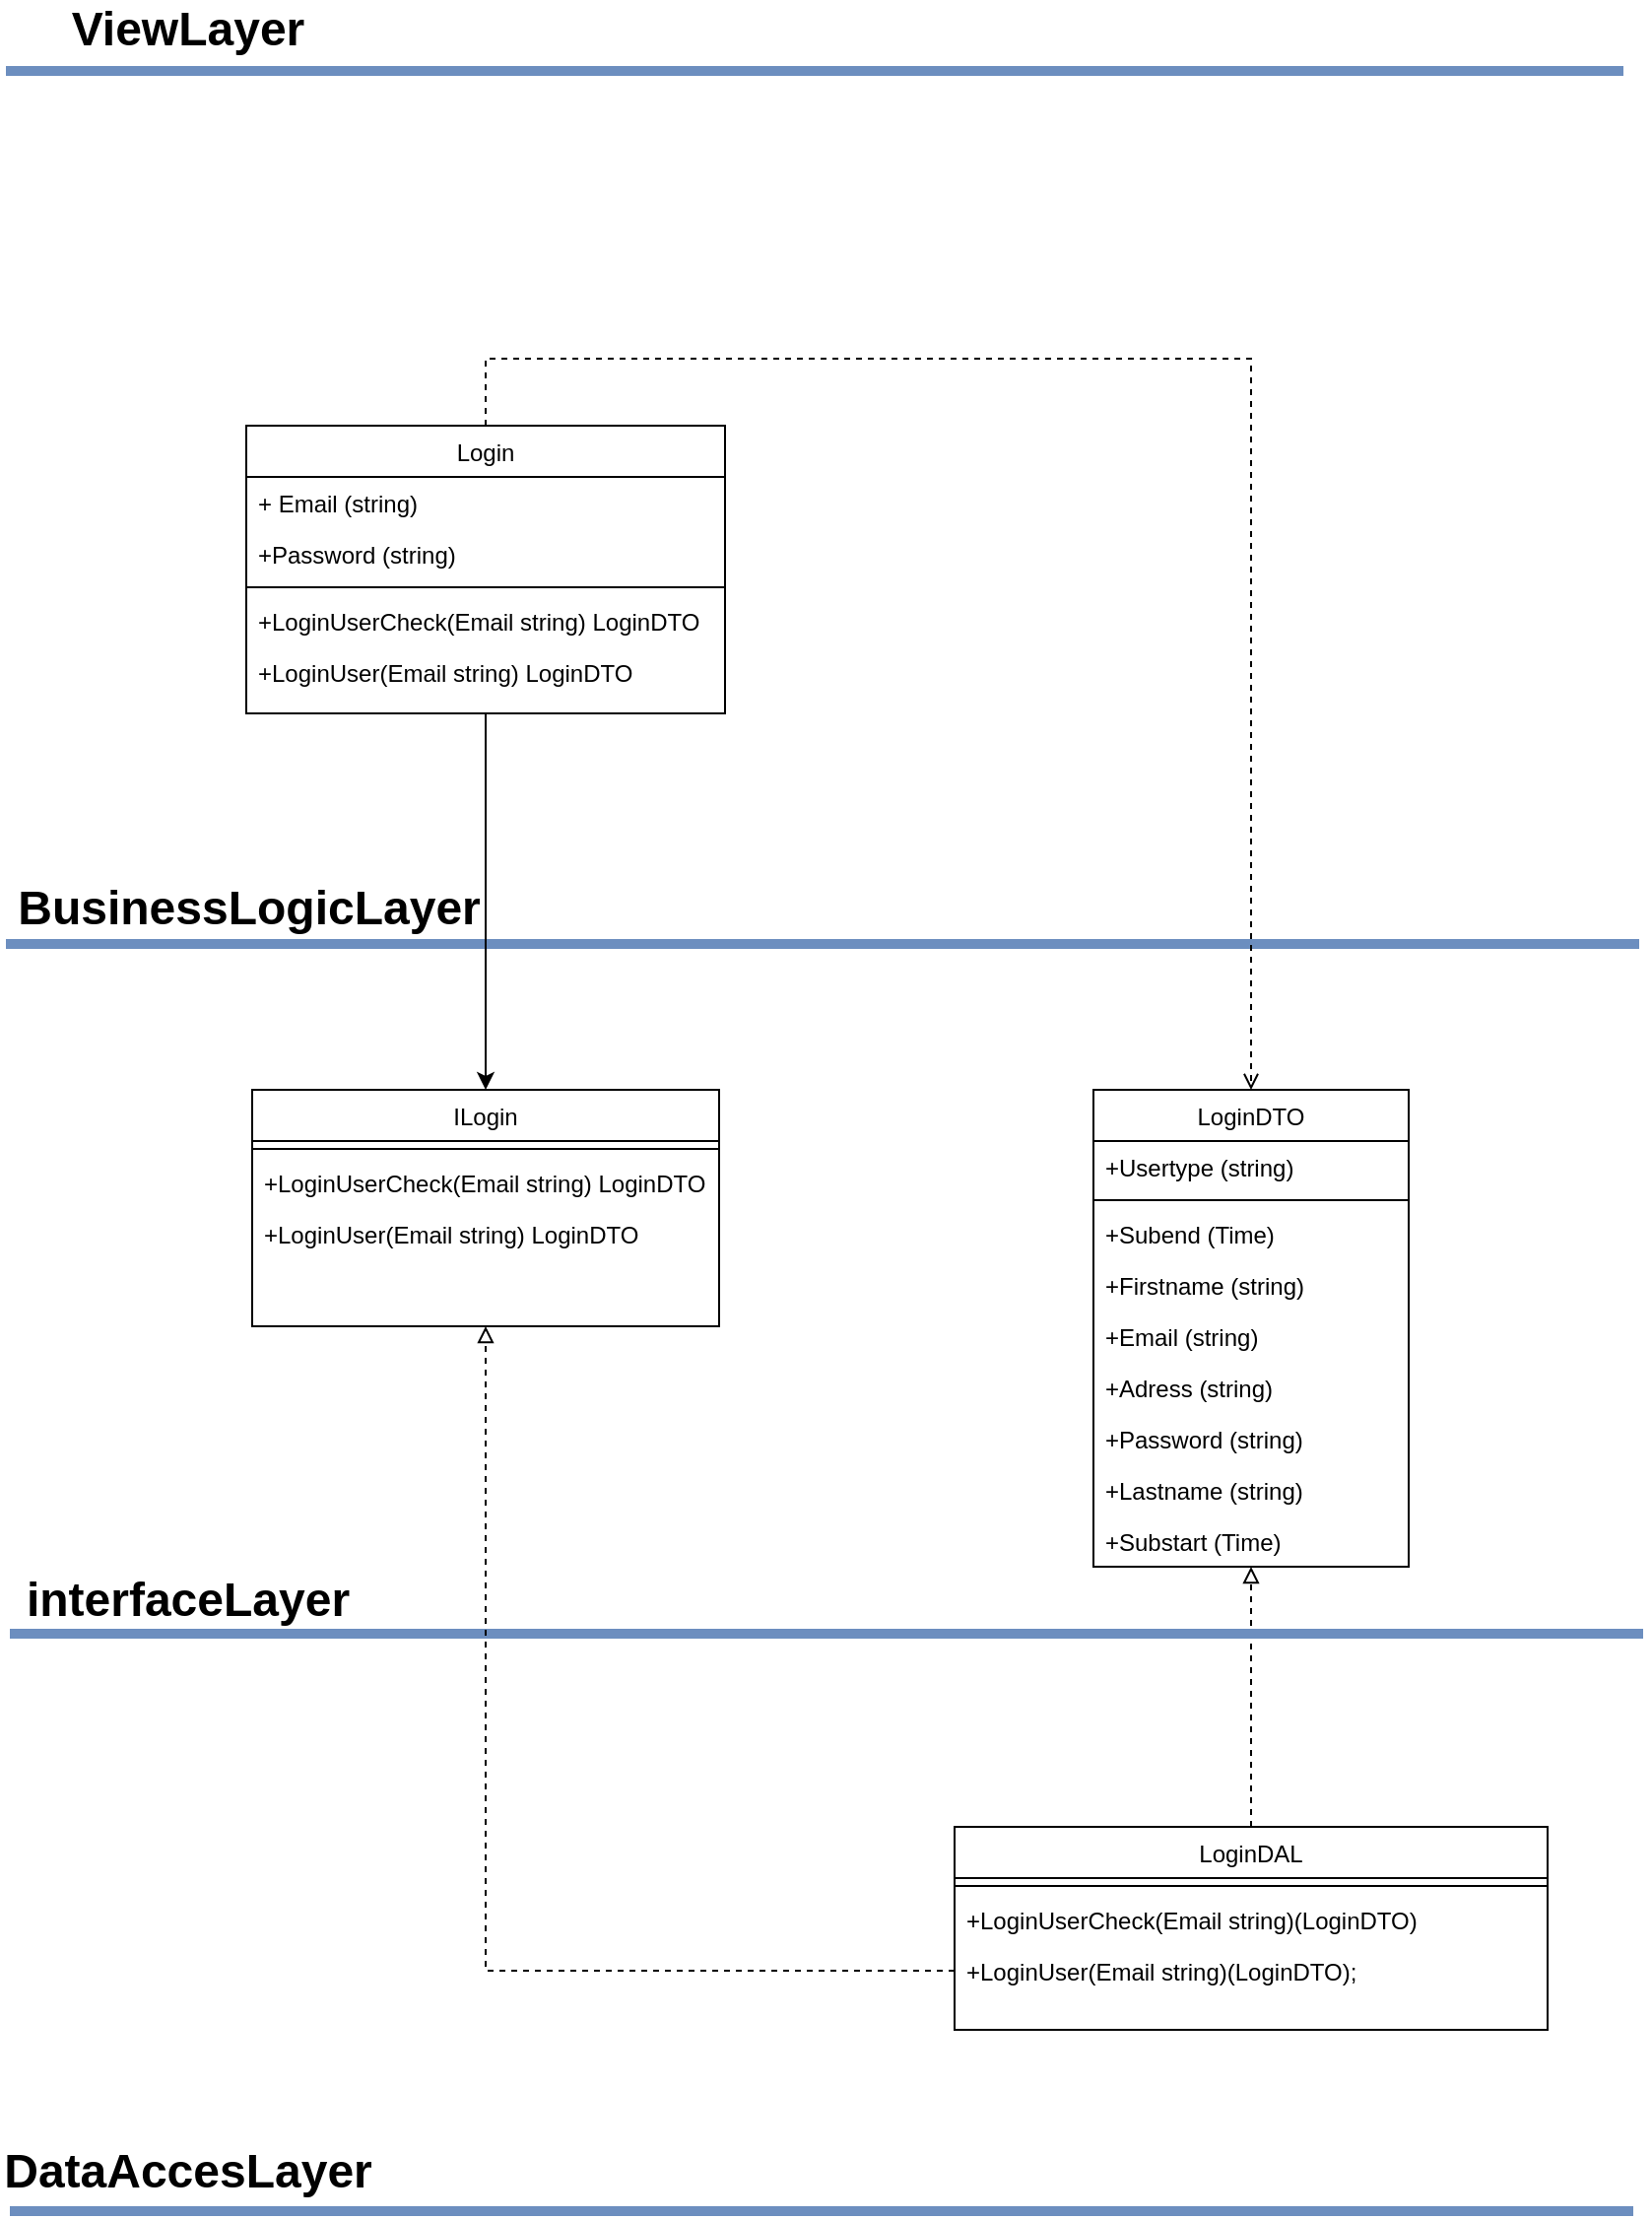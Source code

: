 <mxfile version="17.4.6" type="device"><diagram id="91CIS5UZ3tSZcBoqY2cb" name="Page-1"><mxGraphModel dx="3730" dy="2207" grid="0" gridSize="10" guides="1" tooltips="1" connect="1" arrows="1" fold="1" page="1" pageScale="1" pageWidth="827" pageHeight="1169" math="0" shadow="0"><root><mxCell id="0"/><mxCell id="1" parent="0"/><mxCell id="I37dAXllNPR8Hh7axUsP-19" value="LoginDTO" style="swimlane;fontStyle=0;align=center;verticalAlign=top;childLayout=stackLayout;horizontal=1;startSize=26;horizontalStack=0;resizeParent=1;resizeLast=0;collapsible=1;marginBottom=0;rounded=0;shadow=0;strokeWidth=1;" parent="1" vertex="1"><mxGeometry x="-277" y="120" width="160" height="242" as="geometry"><mxRectangle x="130" y="380" width="160" height="26" as="alternateBounds"/></mxGeometry></mxCell><mxCell id="cB4ENBCt_zMuQ4RtatdH-10" value="+Usertype (string)" style="text;align=left;verticalAlign=top;spacingLeft=4;spacingRight=4;overflow=hidden;rotatable=0;points=[[0,0.5],[1,0.5]];portConstraint=eastwest;rounded=0;shadow=0;html=0;" vertex="1" parent="I37dAXllNPR8Hh7axUsP-19"><mxGeometry y="26" width="160" height="26" as="geometry"/></mxCell><mxCell id="cB4ENBCt_zMuQ4RtatdH-18" value="" style="line;html=1;strokeWidth=1;align=left;verticalAlign=middle;spacingTop=-1;spacingLeft=3;spacingRight=3;rotatable=0;labelPosition=right;points=[];portConstraint=eastwest;" vertex="1" parent="I37dAXllNPR8Hh7axUsP-19"><mxGeometry y="52" width="160" height="8" as="geometry"/></mxCell><mxCell id="cB4ENBCt_zMuQ4RtatdH-17" value="+Subend (Time)" style="text;align=left;verticalAlign=top;spacingLeft=4;spacingRight=4;overflow=hidden;rotatable=0;points=[[0,0.5],[1,0.5]];portConstraint=eastwest;rounded=0;shadow=0;html=0;" vertex="1" parent="I37dAXllNPR8Hh7axUsP-19"><mxGeometry y="60" width="160" height="26" as="geometry"/></mxCell><mxCell id="cB4ENBCt_zMuQ4RtatdH-16" value="+Firstname (string)" style="text;align=left;verticalAlign=top;spacingLeft=4;spacingRight=4;overflow=hidden;rotatable=0;points=[[0,0.5],[1,0.5]];portConstraint=eastwest;rounded=0;shadow=0;html=0;" vertex="1" parent="I37dAXllNPR8Hh7axUsP-19"><mxGeometry y="86" width="160" height="26" as="geometry"/></mxCell><mxCell id="cB4ENBCt_zMuQ4RtatdH-15" value="+Email (string)" style="text;align=left;verticalAlign=top;spacingLeft=4;spacingRight=4;overflow=hidden;rotatable=0;points=[[0,0.5],[1,0.5]];portConstraint=eastwest;rounded=0;shadow=0;html=0;" vertex="1" parent="I37dAXllNPR8Hh7axUsP-19"><mxGeometry y="112" width="160" height="26" as="geometry"/></mxCell><mxCell id="cB4ENBCt_zMuQ4RtatdH-14" value="+Adress (string)" style="text;align=left;verticalAlign=top;spacingLeft=4;spacingRight=4;overflow=hidden;rotatable=0;points=[[0,0.5],[1,0.5]];portConstraint=eastwest;rounded=0;shadow=0;html=0;" vertex="1" parent="I37dAXllNPR8Hh7axUsP-19"><mxGeometry y="138" width="160" height="26" as="geometry"/></mxCell><mxCell id="cB4ENBCt_zMuQ4RtatdH-13" value="+Password (string)" style="text;align=left;verticalAlign=top;spacingLeft=4;spacingRight=4;overflow=hidden;rotatable=0;points=[[0,0.5],[1,0.5]];portConstraint=eastwest;rounded=0;shadow=0;html=0;" vertex="1" parent="I37dAXllNPR8Hh7axUsP-19"><mxGeometry y="164" width="160" height="26" as="geometry"/></mxCell><mxCell id="cB4ENBCt_zMuQ4RtatdH-12" value="+Lastname (string)" style="text;align=left;verticalAlign=top;spacingLeft=4;spacingRight=4;overflow=hidden;rotatable=0;points=[[0,0.5],[1,0.5]];portConstraint=eastwest;rounded=0;shadow=0;html=0;" vertex="1" parent="I37dAXllNPR8Hh7axUsP-19"><mxGeometry y="190" width="160" height="26" as="geometry"/></mxCell><mxCell id="cB4ENBCt_zMuQ4RtatdH-11" value="+Substart (Time)" style="text;align=left;verticalAlign=top;spacingLeft=4;spacingRight=4;overflow=hidden;rotatable=0;points=[[0,0.5],[1,0.5]];portConstraint=eastwest;rounded=0;shadow=0;html=0;" vertex="1" parent="I37dAXllNPR8Hh7axUsP-19"><mxGeometry y="216" width="160" height="26" as="geometry"/></mxCell><mxCell id="GNHP2UQY3Ul43ibJ_3Wc-110" style="edgeStyle=orthogonalEdgeStyle;rounded=0;orthogonalLoop=1;jettySize=auto;html=1;entryX=0.5;entryY=1;entryDx=0;entryDy=0;dashed=1;endArrow=block;endFill=0;" parent="1" source="I37dAXllNPR8Hh7axUsP-28" target="I37dAXllNPR8Hh7axUsP-19" edge="1"><mxGeometry relative="1" as="geometry"/></mxCell><mxCell id="I37dAXllNPR8Hh7axUsP-28" value="LoginDAL" style="swimlane;fontStyle=0;align=center;verticalAlign=top;childLayout=stackLayout;horizontal=1;startSize=26;horizontalStack=0;resizeParent=1;resizeLast=0;collapsible=1;marginBottom=0;rounded=0;shadow=0;strokeWidth=1;" parent="1" vertex="1"><mxGeometry x="-347.5" y="494" width="301" height="103" as="geometry"><mxRectangle x="130" y="380" width="160" height="26" as="alternateBounds"/></mxGeometry></mxCell><mxCell id="I37dAXllNPR8Hh7axUsP-29" value="" style="line;html=1;strokeWidth=1;align=left;verticalAlign=middle;spacingTop=-1;spacingLeft=3;spacingRight=3;rotatable=0;labelPosition=right;points=[];portConstraint=eastwest;" parent="I37dAXllNPR8Hh7axUsP-28" vertex="1"><mxGeometry y="26" width="301" height="8" as="geometry"/></mxCell><mxCell id="GNHP2UQY3Ul43ibJ_3Wc-104" value="+LoginUserCheck(Email string)(LoginDTO)" style="text;align=left;verticalAlign=top;spacingLeft=4;spacingRight=4;overflow=hidden;rotatable=0;points=[[0,0.5],[1,0.5]];portConstraint=eastwest;rounded=0;shadow=0;html=0;" parent="I37dAXllNPR8Hh7axUsP-28" vertex="1"><mxGeometry y="34" width="301" height="26" as="geometry"/></mxCell><mxCell id="GNHP2UQY3Ul43ibJ_3Wc-105" value="+LoginUser(Email string)(LoginDTO);" style="text;align=left;verticalAlign=top;spacingLeft=4;spacingRight=4;overflow=hidden;rotatable=0;points=[[0,0.5],[1,0.5]];portConstraint=eastwest;rounded=0;shadow=0;html=0;" parent="I37dAXllNPR8Hh7axUsP-28" vertex="1"><mxGeometry y="60" width="301" height="26" as="geometry"/></mxCell><mxCell id="I37dAXllNPR8Hh7axUsP-36" value="ILogin" style="swimlane;fontStyle=0;align=center;verticalAlign=top;childLayout=stackLayout;horizontal=1;startSize=26;horizontalStack=0;resizeParent=1;resizeLast=0;collapsible=1;marginBottom=0;rounded=0;shadow=0;strokeWidth=1;" parent="1" vertex="1"><mxGeometry x="-704" y="120" width="237" height="120" as="geometry"><mxRectangle x="130" y="380" width="160" height="26" as="alternateBounds"/></mxGeometry></mxCell><mxCell id="I37dAXllNPR8Hh7axUsP-43" value="" style="line;html=1;strokeWidth=1;align=left;verticalAlign=middle;spacingTop=-1;spacingLeft=3;spacingRight=3;rotatable=0;labelPosition=right;points=[];portConstraint=eastwest;" parent="I37dAXllNPR8Hh7axUsP-36" vertex="1"><mxGeometry y="26" width="237" height="8" as="geometry"/></mxCell><mxCell id="GNHP2UQY3Ul43ibJ_3Wc-98" value="+LoginUserCheck(Email string) LoginDTO" style="text;align=left;verticalAlign=top;spacingLeft=4;spacingRight=4;overflow=hidden;rotatable=0;points=[[0,0.5],[1,0.5]];portConstraint=eastwest;rounded=0;shadow=0;html=0;" parent="I37dAXllNPR8Hh7axUsP-36" vertex="1"><mxGeometry y="34" width="237" height="26" as="geometry"/></mxCell><mxCell id="GNHP2UQY3Ul43ibJ_3Wc-99" value="+LoginUser(Email string) LoginDTO" style="text;align=left;verticalAlign=top;spacingLeft=4;spacingRight=4;overflow=hidden;rotatable=0;points=[[0,0.5],[1,0.5]];portConstraint=eastwest;rounded=0;shadow=0;html=0;" parent="I37dAXllNPR8Hh7axUsP-36" vertex="1"><mxGeometry y="60" width="237" height="26" as="geometry"/></mxCell><mxCell id="GNHP2UQY3Ul43ibJ_3Wc-64" value="" style="endArrow=none;html=1;rounded=0;fillColor=#dae8fc;strokeColor=#6c8ebf;strokeWidth=5;" parent="1" edge="1"><mxGeometry width="50" height="50" relative="1" as="geometry"><mxPoint x="-829" y="46" as="sourcePoint"/><mxPoint y="46" as="targetPoint"/></mxGeometry></mxCell><mxCell id="GNHP2UQY3Ul43ibJ_3Wc-65" value="" style="endArrow=none;html=1;rounded=0;fillColor=#dae8fc;strokeColor=#6c8ebf;strokeWidth=5;" parent="1" edge="1"><mxGeometry width="50" height="50" relative="1" as="geometry"><mxPoint x="-827.0" y="396" as="sourcePoint"/><mxPoint x="2" y="396" as="targetPoint"/></mxGeometry></mxCell><mxCell id="GNHP2UQY3Ul43ibJ_3Wc-66" value="&lt;b&gt;&lt;font style=&quot;font-size: 24px&quot;&gt;interfaceLayer&lt;/font&gt;&lt;/b&gt;" style="text;html=1;strokeColor=none;fillColor=none;align=center;verticalAlign=middle;whiteSpace=wrap;rounded=0;" parent="1" vertex="1"><mxGeometry x="-829" y="364" width="185" height="30" as="geometry"/></mxCell><mxCell id="GNHP2UQY3Ul43ibJ_3Wc-67" value="&lt;b&gt;&lt;font style=&quot;font-size: 24px&quot;&gt;DataAccesLayer&lt;/font&gt;&lt;/b&gt;" style="text;html=1;strokeColor=none;fillColor=none;align=center;verticalAlign=middle;whiteSpace=wrap;rounded=0;" parent="1" vertex="1"><mxGeometry x="-829" y="654" width="185" height="30" as="geometry"/></mxCell><mxCell id="GNHP2UQY3Ul43ibJ_3Wc-68" value="" style="endArrow=none;html=1;rounded=0;fontSize=24;fillColor=#dae8fc;strokeColor=#6c8ebf;strokeWidth=5;" parent="1" edge="1"><mxGeometry width="50" height="50" relative="1" as="geometry"><mxPoint x="-829" y="-397" as="sourcePoint"/><mxPoint x="-8" y="-397" as="targetPoint"/></mxGeometry></mxCell><mxCell id="GNHP2UQY3Ul43ibJ_3Wc-69" value="" style="endArrow=none;html=1;rounded=0;fontSize=24;fillColor=#dae8fc;strokeColor=#6c8ebf;strokeWidth=5;" parent="1" edge="1"><mxGeometry width="50" height="50" relative="1" as="geometry"><mxPoint x="-827.0" y="689" as="sourcePoint"/><mxPoint x="-3" y="689" as="targetPoint"/></mxGeometry></mxCell><mxCell id="GNHP2UQY3Ul43ibJ_3Wc-70" value="&lt;b&gt;&lt;font style=&quot;font-size: 24px&quot;&gt;BusinessLogicLayer&lt;/font&gt;&lt;/b&gt;" style="text;html=1;strokeColor=none;fillColor=none;align=center;verticalAlign=middle;whiteSpace=wrap;rounded=0;" parent="1" vertex="1"><mxGeometry x="-798" y="13" width="185" height="30" as="geometry"/></mxCell><mxCell id="GNHP2UQY3Ul43ibJ_3Wc-71" value="&lt;b&gt;&lt;font style=&quot;font-size: 24px&quot;&gt;ViewLayer&lt;/font&gt;&lt;/b&gt;" style="text;html=1;strokeColor=none;fillColor=none;align=center;verticalAlign=middle;whiteSpace=wrap;rounded=0;" parent="1" vertex="1"><mxGeometry x="-829" y="-433" width="185" height="30" as="geometry"/></mxCell><mxCell id="GNHP2UQY3Ul43ibJ_3Wc-102" style="edgeStyle=orthogonalEdgeStyle;rounded=0;orthogonalLoop=1;jettySize=auto;html=1;entryX=0.5;entryY=0;entryDx=0;entryDy=0;" parent="1" source="GNHP2UQY3Ul43ibJ_3Wc-91" target="I37dAXllNPR8Hh7axUsP-36" edge="1"><mxGeometry relative="1" as="geometry"/></mxCell><mxCell id="GNHP2UQY3Ul43ibJ_3Wc-112" style="edgeStyle=orthogonalEdgeStyle;rounded=0;orthogonalLoop=1;jettySize=auto;html=1;entryX=0.5;entryY=0;entryDx=0;entryDy=0;dashed=1;endArrow=open;endFill=0;" parent="1" source="GNHP2UQY3Ul43ibJ_3Wc-91" target="I37dAXllNPR8Hh7axUsP-19" edge="1"><mxGeometry relative="1" as="geometry"><Array as="points"><mxPoint x="-585" y="-251"/><mxPoint x="-197" y="-251"/></Array></mxGeometry></mxCell><mxCell id="GNHP2UQY3Ul43ibJ_3Wc-91" value="Login" style="swimlane;fontStyle=0;align=center;verticalAlign=top;childLayout=stackLayout;horizontal=1;startSize=26;horizontalStack=0;resizeParent=1;resizeLast=0;collapsible=1;marginBottom=0;rounded=0;shadow=0;strokeWidth=1;" parent="1" vertex="1"><mxGeometry x="-707" y="-217" width="243" height="146" as="geometry"><mxRectangle x="130" y="380" width="160" height="26" as="alternateBounds"/></mxGeometry></mxCell><mxCell id="GNHP2UQY3Ul43ibJ_3Wc-92" value="+ Email (string)" style="text;align=left;verticalAlign=top;spacingLeft=4;spacingRight=4;overflow=hidden;rotatable=0;points=[[0,0.5],[1,0.5]];portConstraint=eastwest;rounded=0;shadow=0;html=0;" parent="GNHP2UQY3Ul43ibJ_3Wc-91" vertex="1"><mxGeometry y="26" width="243" height="26" as="geometry"/></mxCell><mxCell id="GNHP2UQY3Ul43ibJ_3Wc-93" value="+Password (string)" style="text;align=left;verticalAlign=top;spacingLeft=4;spacingRight=4;overflow=hidden;rotatable=0;points=[[0,0.5],[1,0.5]];portConstraint=eastwest;rounded=0;shadow=0;html=0;" parent="GNHP2UQY3Ul43ibJ_3Wc-91" vertex="1"><mxGeometry y="52" width="243" height="26" as="geometry"/></mxCell><mxCell id="GNHP2UQY3Ul43ibJ_3Wc-94" value="" style="line;html=1;strokeWidth=1;align=left;verticalAlign=middle;spacingTop=-1;spacingLeft=3;spacingRight=3;rotatable=0;labelPosition=right;points=[];portConstraint=eastwest;" parent="GNHP2UQY3Ul43ibJ_3Wc-91" vertex="1"><mxGeometry y="78" width="243" height="8" as="geometry"/></mxCell><mxCell id="GNHP2UQY3Ul43ibJ_3Wc-108" value="+LoginUserCheck(Email string) LoginDTO" style="text;align=left;verticalAlign=top;spacingLeft=4;spacingRight=4;overflow=hidden;rotatable=0;points=[[0,0.5],[1,0.5]];portConstraint=eastwest;rounded=0;shadow=0;html=0;" parent="GNHP2UQY3Ul43ibJ_3Wc-91" vertex="1"><mxGeometry y="86" width="243" height="26" as="geometry"/></mxCell><mxCell id="GNHP2UQY3Ul43ibJ_3Wc-109" value="+LoginUser(Email string) LoginDTO" style="text;align=left;verticalAlign=top;spacingLeft=4;spacingRight=4;overflow=hidden;rotatable=0;points=[[0,0.5],[1,0.5]];portConstraint=eastwest;rounded=0;shadow=0;html=0;" parent="GNHP2UQY3Ul43ibJ_3Wc-91" vertex="1"><mxGeometry y="112" width="243" height="26" as="geometry"/></mxCell><mxCell id="GNHP2UQY3Ul43ibJ_3Wc-111" style="edgeStyle=orthogonalEdgeStyle;rounded=0;orthogonalLoop=1;jettySize=auto;html=1;entryX=0.5;entryY=1;entryDx=0;entryDy=0;dashed=1;endArrow=block;endFill=0;" parent="1" source="GNHP2UQY3Ul43ibJ_3Wc-105" target="I37dAXllNPR8Hh7axUsP-36" edge="1"><mxGeometry relative="1" as="geometry"/></mxCell></root></mxGraphModel></diagram></mxfile>